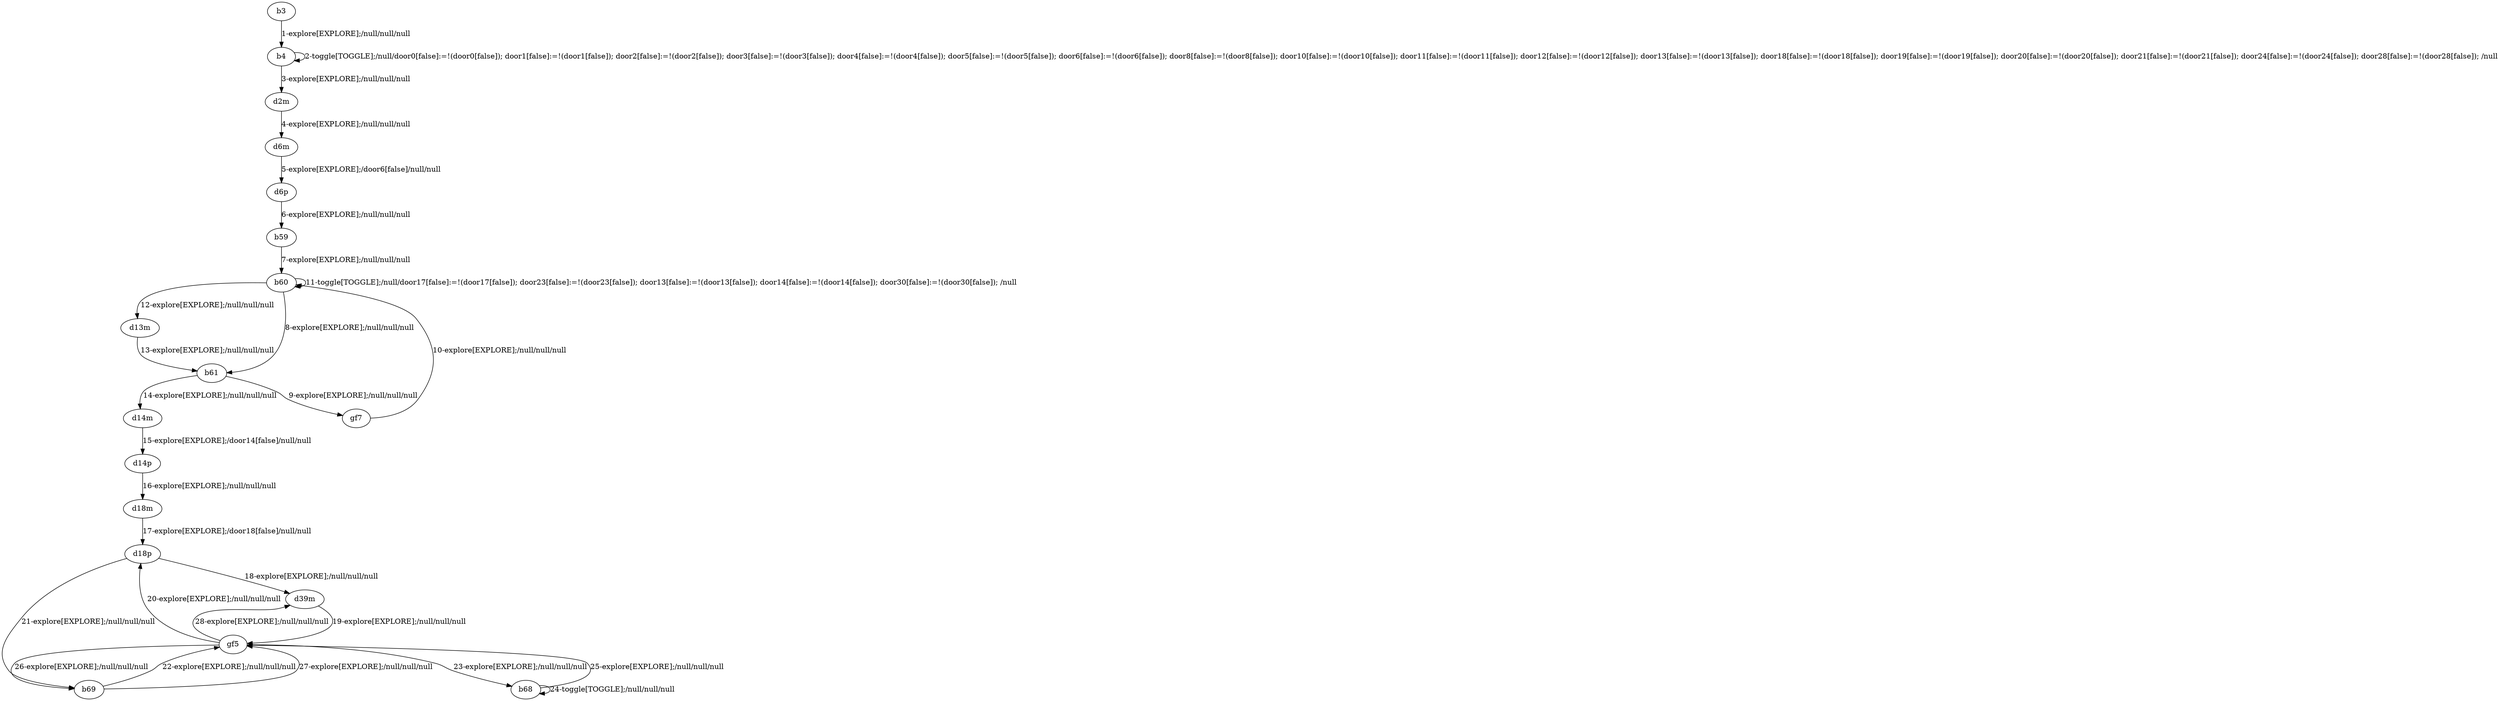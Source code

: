 # Total number of goals covered by this test: 2
# gf5 --> d18p
# d39m --> gf5

digraph g {
"b3" -> "b4" [label = "1-explore[EXPLORE];/null/null/null"];
"b4" -> "b4" [label = "2-toggle[TOGGLE];/null/door0[false]:=!(door0[false]); door1[false]:=!(door1[false]); door2[false]:=!(door2[false]); door3[false]:=!(door3[false]); door4[false]:=!(door4[false]); door5[false]:=!(door5[false]); door6[false]:=!(door6[false]); door8[false]:=!(door8[false]); door10[false]:=!(door10[false]); door11[false]:=!(door11[false]); door12[false]:=!(door12[false]); door13[false]:=!(door13[false]); door18[false]:=!(door18[false]); door19[false]:=!(door19[false]); door20[false]:=!(door20[false]); door21[false]:=!(door21[false]); door24[false]:=!(door24[false]); door28[false]:=!(door28[false]); /null"];
"b4" -> "d2m" [label = "3-explore[EXPLORE];/null/null/null"];
"d2m" -> "d6m" [label = "4-explore[EXPLORE];/null/null/null"];
"d6m" -> "d6p" [label = "5-explore[EXPLORE];/door6[false]/null/null"];
"d6p" -> "b59" [label = "6-explore[EXPLORE];/null/null/null"];
"b59" -> "b60" [label = "7-explore[EXPLORE];/null/null/null"];
"b60" -> "b61" [label = "8-explore[EXPLORE];/null/null/null"];
"b61" -> "gf7" [label = "9-explore[EXPLORE];/null/null/null"];
"gf7" -> "b60" [label = "10-explore[EXPLORE];/null/null/null"];
"b60" -> "b60" [label = "11-toggle[TOGGLE];/null/door17[false]:=!(door17[false]); door23[false]:=!(door23[false]); door13[false]:=!(door13[false]); door14[false]:=!(door14[false]); door30[false]:=!(door30[false]); /null"];
"b60" -> "d13m" [label = "12-explore[EXPLORE];/null/null/null"];
"d13m" -> "b61" [label = "13-explore[EXPLORE];/null/null/null"];
"b61" -> "d14m" [label = "14-explore[EXPLORE];/null/null/null"];
"d14m" -> "d14p" [label = "15-explore[EXPLORE];/door14[false]/null/null"];
"d14p" -> "d18m" [label = "16-explore[EXPLORE];/null/null/null"];
"d18m" -> "d18p" [label = "17-explore[EXPLORE];/door18[false]/null/null"];
"d18p" -> "d39m" [label = "18-explore[EXPLORE];/null/null/null"];
"d39m" -> "gf5" [label = "19-explore[EXPLORE];/null/null/null"];
"gf5" -> "d18p" [label = "20-explore[EXPLORE];/null/null/null"];
"d18p" -> "b69" [label = "21-explore[EXPLORE];/null/null/null"];
"b69" -> "gf5" [label = "22-explore[EXPLORE];/null/null/null"];
"gf5" -> "b68" [label = "23-explore[EXPLORE];/null/null/null"];
"b68" -> "b68" [label = "24-toggle[TOGGLE];/null/null/null"];
"b68" -> "gf5" [label = "25-explore[EXPLORE];/null/null/null"];
"gf5" -> "b69" [label = "26-explore[EXPLORE];/null/null/null"];
"b69" -> "gf5" [label = "27-explore[EXPLORE];/null/null/null"];
"gf5" -> "d39m" [label = "28-explore[EXPLORE];/null/null/null"];
}